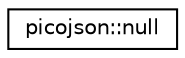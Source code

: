 digraph "Graphical Class Hierarchy"
{
  edge [fontname="Helvetica",fontsize="10",labelfontname="Helvetica",labelfontsize="10"];
  node [fontname="Helvetica",fontsize="10",shape=record];
  rankdir="LR";
  Node0 [label="picojson::null",height=0.2,width=0.4,color="black", fillcolor="white", style="filled",URL="$structpicojson_1_1null.html"];
}
